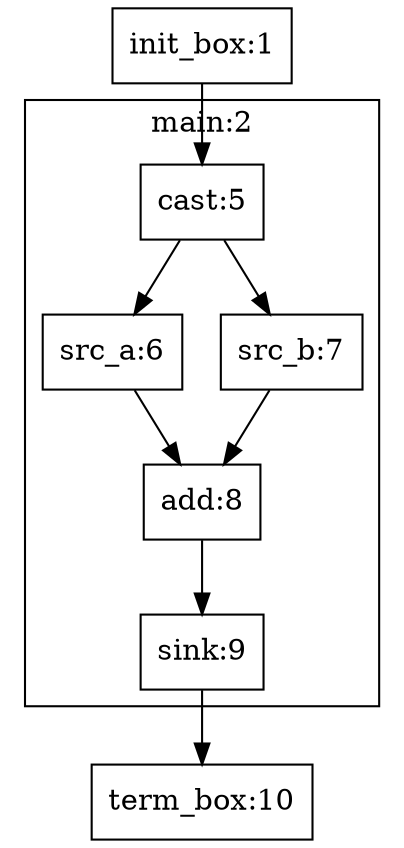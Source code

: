 digraph G {
	"1" [ shape=box, label="init_box:1" ];
	subgraph "clustermain:2" { label="main:2";
		"5" [ shape=box, label="cast:5" ];
		"6" [ shape=box, label="src_a:6" ];
		"7" [ shape=box, label="src_b:7" ];
		"8" [ shape=box, label="add:8" ];
		"9" [ shape=box, label="sink:9" ];
	}
	"10" [ shape=box, label="term_box:10" ];
"1" -> "5" [label=""];
"5" -> "6" [label=""];
"5" -> "7" [label=""];
"6" -> "8" [label=""];
"7" -> "8" [label=""];
"8" -> "9" [label=""];
"9" -> "10" [label=""];
}
